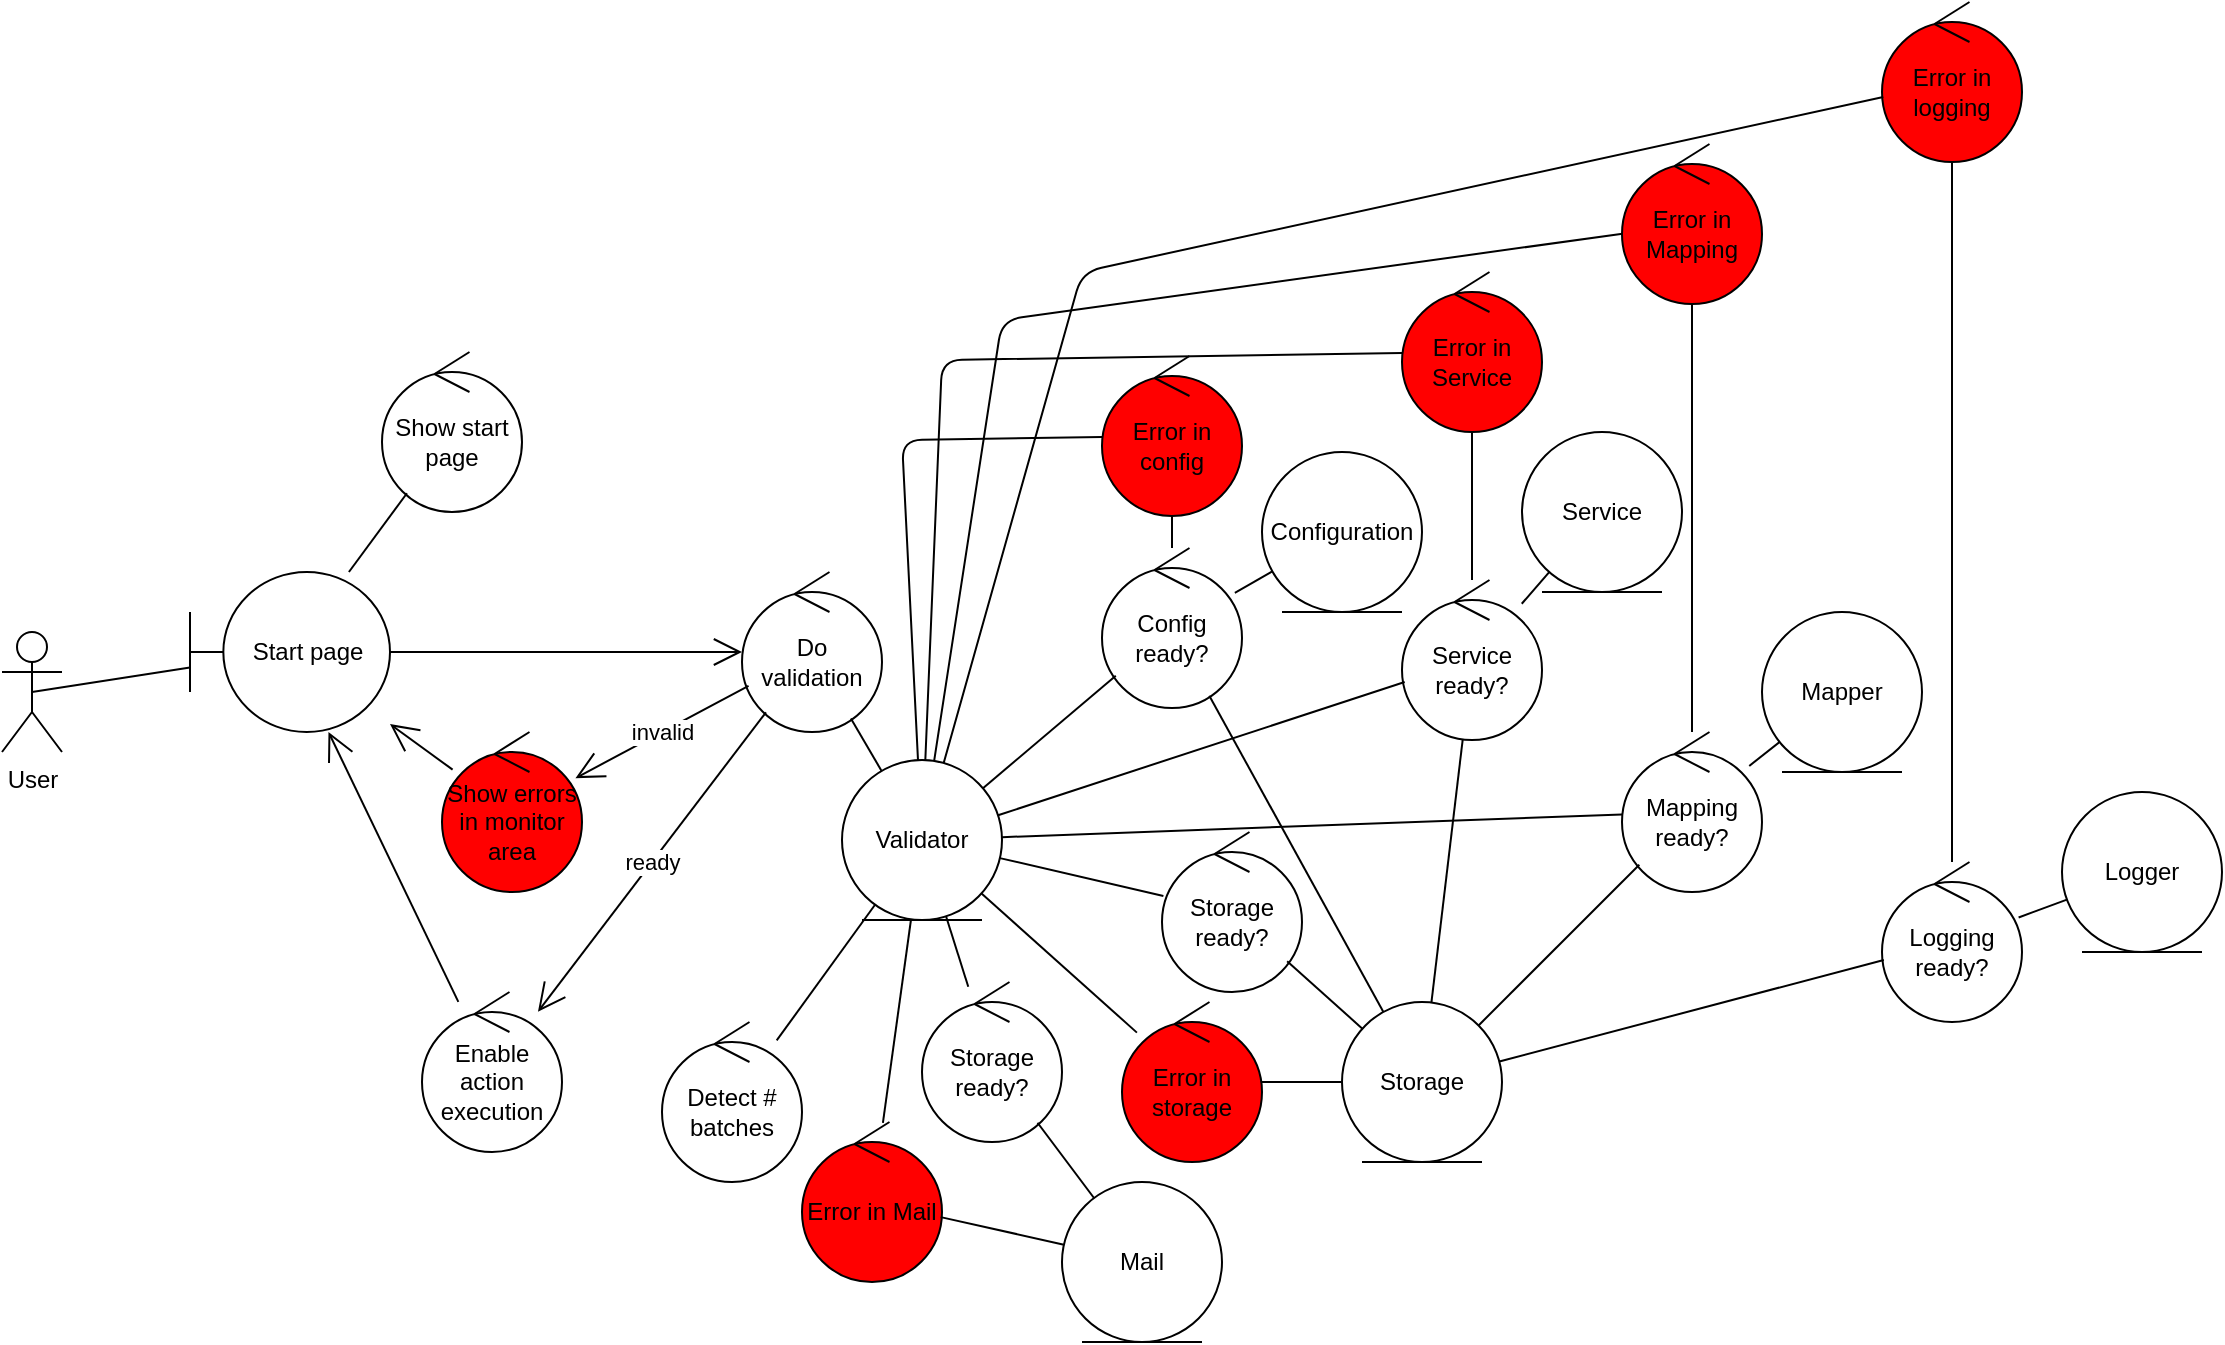 <mxfile version="12.7.7" type="device"><diagram id="dZnjKxnriLe0iqJ96v_n" name="Page-1"><mxGraphModel dx="2254" dy="1668" grid="1" gridSize="10" guides="1" tooltips="1" connect="1" arrows="1" fold="1" page="1" pageScale="1" pageWidth="1169" pageHeight="827" math="0" shadow="0"><root><mxCell id="0"/><mxCell id="1" parent="0"/><mxCell id="BB0n6d5RN3oHGZ0ceFDy-28" value="Validator" style="ellipse;shape=umlEntity;whiteSpace=wrap;html=1;labelBackgroundColor=none;fillColor=#FFFFFF;" vertex="1" parent="1"><mxGeometry x="1020" y="139" width="80" height="80" as="geometry"/></mxCell><mxCell id="BB0n6d5RN3oHGZ0ceFDy-46" value="User" style="shape=umlActor;verticalLabelPosition=bottom;labelBackgroundColor=#ffffff;verticalAlign=top;html=1;" vertex="1" parent="1"><mxGeometry x="600" y="75" width="30" height="60" as="geometry"/></mxCell><mxCell id="BB0n6d5RN3oHGZ0ceFDy-47" value="Start page" style="shape=umlBoundary;whiteSpace=wrap;html=1;" vertex="1" parent="1"><mxGeometry x="694" y="45" width="100" height="80" as="geometry"/></mxCell><mxCell id="BB0n6d5RN3oHGZ0ceFDy-48" value="" style="endArrow=none;html=1;exitX=0.5;exitY=0.5;exitDx=0;exitDy=0;exitPerimeter=0;" edge="1" parent="1" source="BB0n6d5RN3oHGZ0ceFDy-46" target="BB0n6d5RN3oHGZ0ceFDy-47"><mxGeometry relative="1" as="geometry"><mxPoint x="615" y="135" as="sourcePoint"/><mxPoint x="700" y="135" as="targetPoint"/></mxGeometry></mxCell><mxCell id="BB0n6d5RN3oHGZ0ceFDy-49" value="Show start page" style="ellipse;shape=umlControl;whiteSpace=wrap;html=1;" vertex="1" parent="1"><mxGeometry x="790" y="-65" width="70" height="80" as="geometry"/></mxCell><mxCell id="BB0n6d5RN3oHGZ0ceFDy-50" value="" style="endArrow=none;html=1;" edge="1" parent="1" source="BB0n6d5RN3oHGZ0ceFDy-49" target="BB0n6d5RN3oHGZ0ceFDy-47"><mxGeometry relative="1" as="geometry"><mxPoint x="625" y="145" as="sourcePoint"/><mxPoint x="729" y="116.04" as="targetPoint"/></mxGeometry></mxCell><mxCell id="BB0n6d5RN3oHGZ0ceFDy-51" value="Do validation" style="ellipse;shape=umlControl;whiteSpace=wrap;html=1;" vertex="1" parent="1"><mxGeometry x="970" y="45" width="70" height="80" as="geometry"/></mxCell><mxCell id="BB0n6d5RN3oHGZ0ceFDy-54" value="" style="endArrow=open;endFill=1;endSize=12;html=1;" edge="1" parent="1" source="BB0n6d5RN3oHGZ0ceFDy-47" target="BB0n6d5RN3oHGZ0ceFDy-51"><mxGeometry width="160" relative="1" as="geometry"><mxPoint x="883.97" y="21" as="sourcePoint"/><mxPoint x="1060" y="155" as="targetPoint"/></mxGeometry></mxCell><mxCell id="BB0n6d5RN3oHGZ0ceFDy-55" value="Show errors in monitor area" style="ellipse;shape=umlControl;whiteSpace=wrap;html=1;labelBackgroundColor=none;labelBorderColor=none;fillColor=#FF0000;" vertex="1" parent="1"><mxGeometry x="820" y="125" width="70" height="80" as="geometry"/></mxCell><mxCell id="BB0n6d5RN3oHGZ0ceFDy-56" value="Enable action execution" style="ellipse;shape=umlControl;whiteSpace=wrap;html=1;" vertex="1" parent="1"><mxGeometry x="810" y="255" width="70" height="80" as="geometry"/></mxCell><mxCell id="BB0n6d5RN3oHGZ0ceFDy-57" value="invalid" style="endArrow=open;endFill=1;endSize=12;html=1;" edge="1" parent="1" source="BB0n6d5RN3oHGZ0ceFDy-51" target="BB0n6d5RN3oHGZ0ceFDy-55"><mxGeometry width="160" relative="1" as="geometry"><mxPoint x="880" y="135" as="sourcePoint"/><mxPoint x="760" y="305" as="targetPoint"/></mxGeometry></mxCell><mxCell id="BB0n6d5RN3oHGZ0ceFDy-58" value="" style="endArrow=open;endFill=1;endSize=12;html=1;" edge="1" parent="1" source="BB0n6d5RN3oHGZ0ceFDy-55" target="BB0n6d5RN3oHGZ0ceFDy-47"><mxGeometry width="160" relative="1" as="geometry"><mxPoint x="600" y="305" as="sourcePoint"/><mxPoint x="812" y="115" as="targetPoint"/></mxGeometry></mxCell><mxCell id="BB0n6d5RN3oHGZ0ceFDy-59" value="ready" style="endArrow=open;endFill=1;endSize=12;html=1;" edge="1" parent="1" source="BB0n6d5RN3oHGZ0ceFDy-51" target="BB0n6d5RN3oHGZ0ceFDy-56"><mxGeometry width="160" relative="1" as="geometry"><mxPoint x="600" y="305" as="sourcePoint"/><mxPoint x="760" y="305" as="targetPoint"/></mxGeometry></mxCell><mxCell id="BB0n6d5RN3oHGZ0ceFDy-60" value="" style="endArrow=open;endFill=1;endSize=12;html=1;" edge="1" parent="1" source="BB0n6d5RN3oHGZ0ceFDy-56" target="BB0n6d5RN3oHGZ0ceFDy-47"><mxGeometry width="160" relative="1" as="geometry"><mxPoint x="600" y="355" as="sourcePoint"/><mxPoint x="760" y="355" as="targetPoint"/></mxGeometry></mxCell><mxCell id="BB0n6d5RN3oHGZ0ceFDy-61" value="" style="endArrow=none;html=1;" edge="1" parent="1" source="BB0n6d5RN3oHGZ0ceFDy-51" target="BB0n6d5RN3oHGZ0ceFDy-28"><mxGeometry relative="1" as="geometry"><mxPoint x="625" y="115" as="sourcePoint"/><mxPoint x="1099.465" y="57.575" as="targetPoint"/></mxGeometry></mxCell><mxCell id="BB0n6d5RN3oHGZ0ceFDy-63" value="Storage" style="ellipse;shape=umlEntity;whiteSpace=wrap;html=1;labelBackgroundColor=none;fillColor=#FFFFFF;" vertex="1" parent="1"><mxGeometry x="1270" y="260" width="80" height="80" as="geometry"/></mxCell><mxCell id="BB0n6d5RN3oHGZ0ceFDy-64" value="&lt;div&gt;Config ready?&lt;br&gt;&lt;/div&gt;" style="ellipse;shape=umlControl;whiteSpace=wrap;html=1;" vertex="1" parent="1"><mxGeometry x="1150" y="33" width="70" height="80" as="geometry"/></mxCell><mxCell id="BB0n6d5RN3oHGZ0ceFDy-65" value="" style="endArrow=none;html=1;" edge="1" parent="1" source="BB0n6d5RN3oHGZ0ceFDy-28" target="BB0n6d5RN3oHGZ0ceFDy-64"><mxGeometry relative="1" as="geometry"><mxPoint x="999.192" y="137.548" as="sourcePoint"/><mxPoint x="1041.295" y="148.903" as="targetPoint"/></mxGeometry></mxCell><mxCell id="BB0n6d5RN3oHGZ0ceFDy-66" value="" style="endArrow=none;html=1;" edge="1" parent="1" source="BB0n6d5RN3oHGZ0ceFDy-64" target="BB0n6d5RN3oHGZ0ceFDy-63"><mxGeometry relative="1" as="geometry"><mxPoint x="1210" y="162" as="sourcePoint"/><mxPoint x="1170.085" y="166.207" as="targetPoint"/></mxGeometry></mxCell><mxCell id="BB0n6d5RN3oHGZ0ceFDy-67" value="&lt;div&gt;Error in config&lt;/div&gt;" style="ellipse;shape=umlControl;whiteSpace=wrap;html=1;labelBackgroundColor=none;labelBorderColor=none;fillColor=#FF0000;" vertex="1" parent="1"><mxGeometry x="1150" y="-63" width="70" height="80" as="geometry"/></mxCell><mxCell id="BB0n6d5RN3oHGZ0ceFDy-68" value="" style="endArrow=none;html=1;" edge="1" parent="1" source="BB0n6d5RN3oHGZ0ceFDy-67" target="BB0n6d5RN3oHGZ0ceFDy-64"><mxGeometry relative="1" as="geometry"><mxPoint x="1130" y="49" as="sourcePoint"/><mxPoint x="1200" y="49" as="targetPoint"/></mxGeometry></mxCell><mxCell id="BB0n6d5RN3oHGZ0ceFDy-69" value="" style="endArrow=none;html=1;" edge="1" parent="1" source="BB0n6d5RN3oHGZ0ceFDy-28" target="BB0n6d5RN3oHGZ0ceFDy-67"><mxGeometry relative="1" as="geometry"><mxPoint x="1210.85" y="103.337" as="sourcePoint"/><mxPoint x="1219.15" y="84.663" as="targetPoint"/><Array as="points"><mxPoint x="1050" y="-21"/></Array></mxGeometry></mxCell><mxCell id="BB0n6d5RN3oHGZ0ceFDy-70" value="&lt;div&gt;Service ready?&lt;/div&gt;" style="ellipse;shape=umlControl;whiteSpace=wrap;html=1;" vertex="1" parent="1"><mxGeometry x="1300" y="49" width="70" height="80" as="geometry"/></mxCell><mxCell id="BB0n6d5RN3oHGZ0ceFDy-71" value="&lt;div&gt;Error in Service&lt;/div&gt;" style="ellipse;shape=umlControl;whiteSpace=wrap;html=1;labelBackgroundColor=none;labelBorderColor=none;fillColor=#FF0000;" vertex="1" parent="1"><mxGeometry x="1300" y="-105" width="70" height="80" as="geometry"/></mxCell><mxCell id="BB0n6d5RN3oHGZ0ceFDy-72" value="" style="endArrow=none;html=1;" edge="1" parent="1" source="BB0n6d5RN3oHGZ0ceFDy-70" target="BB0n6d5RN3oHGZ0ceFDy-63"><mxGeometry relative="1" as="geometry"><mxPoint x="1205.17" y="96.31" as="sourcePoint"/><mxPoint x="1214.657" y="81.549" as="targetPoint"/></mxGeometry></mxCell><mxCell id="BB0n6d5RN3oHGZ0ceFDy-73" value="" style="endArrow=none;html=1;" edge="1" parent="1" source="BB0n6d5RN3oHGZ0ceFDy-71" target="BB0n6d5RN3oHGZ0ceFDy-70"><mxGeometry relative="1" as="geometry"><mxPoint x="1244.644" y="207.734" as="sourcePoint"/><mxPoint x="1307.539" y="162.372" as="targetPoint"/></mxGeometry></mxCell><mxCell id="BB0n6d5RN3oHGZ0ceFDy-74" value="" style="endArrow=none;html=1;" edge="1" parent="1" source="BB0n6d5RN3oHGZ0ceFDy-28" target="BB0n6d5RN3oHGZ0ceFDy-71"><mxGeometry relative="1" as="geometry"><mxPoint x="1182.162" y="294.139" as="sourcePoint"/><mxPoint x="1197.635" y="263.73" as="targetPoint"/><Array as="points"><mxPoint x="1070" y="-61"/></Array></mxGeometry></mxCell><mxCell id="BB0n6d5RN3oHGZ0ceFDy-75" value="" style="endArrow=none;html=1;" edge="1" parent="1" source="BB0n6d5RN3oHGZ0ceFDy-28" target="BB0n6d5RN3oHGZ0ceFDy-70"><mxGeometry relative="1" as="geometry"><mxPoint x="1130" y="49" as="sourcePoint"/><mxPoint x="1200" y="49" as="targetPoint"/></mxGeometry></mxCell><mxCell id="BB0n6d5RN3oHGZ0ceFDy-76" value="&lt;div&gt;Mapping ready?&lt;br&gt;&lt;/div&gt;" style="ellipse;shape=umlControl;whiteSpace=wrap;html=1;" vertex="1" parent="1"><mxGeometry x="1410" y="125" width="70" height="80" as="geometry"/></mxCell><mxCell id="BB0n6d5RN3oHGZ0ceFDy-77" value="" style="endArrow=none;html=1;" edge="1" parent="1" source="BB0n6d5RN3oHGZ0ceFDy-76" target="BB0n6d5RN3oHGZ0ceFDy-63"><mxGeometry relative="1" as="geometry"><mxPoint x="1264.466" y="227.414" as="sourcePoint"/><mxPoint x="1407.719" y="122.62" as="targetPoint"/></mxGeometry></mxCell><mxCell id="BB0n6d5RN3oHGZ0ceFDy-78" value="&lt;div&gt;Error in Mapping&lt;/div&gt;" style="ellipse;shape=umlControl;whiteSpace=wrap;html=1;labelBackgroundColor=none;labelBorderColor=none;fillColor=#FF0000;" vertex="1" parent="1"><mxGeometry x="1410" y="-169" width="70" height="80" as="geometry"/></mxCell><mxCell id="BB0n6d5RN3oHGZ0ceFDy-79" value="" style="endArrow=none;html=1;" edge="1" parent="1" source="BB0n6d5RN3oHGZ0ceFDy-28" target="BB0n6d5RN3oHGZ0ceFDy-76"><mxGeometry relative="1" as="geometry"><mxPoint x="1254.433" y="415.732" as="sourcePoint"/><mxPoint x="1419.784" y="133.515" as="targetPoint"/></mxGeometry></mxCell><mxCell id="BB0n6d5RN3oHGZ0ceFDy-80" value="" style="endArrow=none;html=1;" edge="1" parent="1" source="BB0n6d5RN3oHGZ0ceFDy-28" target="BB0n6d5RN3oHGZ0ceFDy-78"><mxGeometry relative="1" as="geometry"><mxPoint x="1254.433" y="415.732" as="sourcePoint"/><mxPoint x="1419.784" y="133.515" as="targetPoint"/><Array as="points"><mxPoint x="1100" y="-81"/></Array></mxGeometry></mxCell><mxCell id="BB0n6d5RN3oHGZ0ceFDy-81" value="" style="endArrow=none;html=1;" edge="1" parent="1" source="BB0n6d5RN3oHGZ0ceFDy-78" target="BB0n6d5RN3oHGZ0ceFDy-76"><mxGeometry relative="1" as="geometry"><mxPoint x="1101.444" y="142.766" as="sourcePoint"/><mxPoint x="1214.382" y="320.177" as="targetPoint"/></mxGeometry></mxCell><mxCell id="BB0n6d5RN3oHGZ0ceFDy-82" value="Logging ready?" style="ellipse;shape=umlControl;whiteSpace=wrap;html=1;" vertex="1" parent="1"><mxGeometry x="1540" y="190" width="70" height="80" as="geometry"/></mxCell><mxCell id="BB0n6d5RN3oHGZ0ceFDy-83" value="Error in logging" style="ellipse;shape=umlControl;whiteSpace=wrap;html=1;labelBackgroundColor=none;labelBorderColor=none;fillColor=#FF0000;" vertex="1" parent="1"><mxGeometry x="1540" y="-240" width="70" height="80" as="geometry"/></mxCell><mxCell id="BB0n6d5RN3oHGZ0ceFDy-84" value="" style="endArrow=none;html=1;" edge="1" parent="1" source="BB0n6d5RN3oHGZ0ceFDy-83" target="BB0n6d5RN3oHGZ0ceFDy-82"><mxGeometry relative="1" as="geometry"><mxPoint x="1191.444" y="92.766" as="sourcePoint"/><mxPoint x="1304.382" y="270.177" as="targetPoint"/></mxGeometry></mxCell><mxCell id="BB0n6d5RN3oHGZ0ceFDy-85" value="" style="endArrow=none;html=1;" edge="1" parent="1" source="BB0n6d5RN3oHGZ0ceFDy-82" target="BB0n6d5RN3oHGZ0ceFDy-63"><mxGeometry relative="1" as="geometry"><mxPoint x="1394.209" y="198.018" as="sourcePoint"/><mxPoint x="1254.078" y="284.055" as="targetPoint"/></mxGeometry></mxCell><mxCell id="BB0n6d5RN3oHGZ0ceFDy-86" value="" style="endArrow=none;html=1;" edge="1" parent="1" source="BB0n6d5RN3oHGZ0ceFDy-28" target="BB0n6d5RN3oHGZ0ceFDy-83"><mxGeometry relative="1" as="geometry"><mxPoint x="1076.082" y="149.465" as="sourcePoint"/><mxPoint x="1390.259" y="-110.147" as="targetPoint"/><Array as="points"><mxPoint x="1140" y="-105"/></Array></mxGeometry></mxCell><mxCell id="BB0n6d5RN3oHGZ0ceFDy-88" value="Configuration" style="ellipse;shape=umlEntity;whiteSpace=wrap;html=1;labelBackgroundColor=none;fillColor=#FFFFFF;" vertex="1" parent="1"><mxGeometry x="1230" y="-15" width="80" height="80" as="geometry"/></mxCell><mxCell id="BB0n6d5RN3oHGZ0ceFDy-89" value="" style="endArrow=none;html=1;" edge="1" parent="1" source="BB0n6d5RN3oHGZ0ceFDy-64" target="BB0n6d5RN3oHGZ0ceFDy-88"><mxGeometry relative="1" as="geometry"><mxPoint x="1108.056" y="176.683" as="sourcePoint"/><mxPoint x="1311.352" y="110.012" as="targetPoint"/></mxGeometry></mxCell><mxCell id="BB0n6d5RN3oHGZ0ceFDy-90" value="Service" style="ellipse;shape=umlEntity;whiteSpace=wrap;html=1;labelBackgroundColor=none;fillColor=#FFFFFF;" vertex="1" parent="1"><mxGeometry x="1360" y="-25" width="80" height="80" as="geometry"/></mxCell><mxCell id="BB0n6d5RN3oHGZ0ceFDy-91" value="" style="endArrow=none;html=1;" edge="1" parent="1" source="BB0n6d5RN3oHGZ0ceFDy-70" target="BB0n6d5RN3oHGZ0ceFDy-90"><mxGeometry relative="1" as="geometry"><mxPoint x="1226.43" y="65.399" as="sourcePoint"/><mxPoint x="1245.17" y="54.669" as="targetPoint"/></mxGeometry></mxCell><mxCell id="BB0n6d5RN3oHGZ0ceFDy-92" value="Mapper" style="ellipse;shape=umlEntity;whiteSpace=wrap;html=1;labelBackgroundColor=none;fillColor=#FFFFFF;" vertex="1" parent="1"><mxGeometry x="1480" y="65" width="80" height="80" as="geometry"/></mxCell><mxCell id="BB0n6d5RN3oHGZ0ceFDy-93" value="" style="endArrow=none;html=1;" edge="1" parent="1" source="BB0n6d5RN3oHGZ0ceFDy-76" target="BB0n6d5RN3oHGZ0ceFDy-92"><mxGeometry relative="1" as="geometry"><mxPoint x="1369.871" y="70.856" as="sourcePoint"/><mxPoint x="1383.602" y="55.053" as="targetPoint"/></mxGeometry></mxCell><mxCell id="BB0n6d5RN3oHGZ0ceFDy-94" value="Logger" style="ellipse;shape=umlEntity;whiteSpace=wrap;html=1;labelBackgroundColor=none;fillColor=#FFFFFF;" vertex="1" parent="1"><mxGeometry x="1630" y="155" width="80" height="80" as="geometry"/></mxCell><mxCell id="BB0n6d5RN3oHGZ0ceFDy-95" value="" style="endArrow=none;html=1;" edge="1" parent="1" source="BB0n6d5RN3oHGZ0ceFDy-82" target="BB0n6d5RN3oHGZ0ceFDy-94"><mxGeometry relative="1" as="geometry"><mxPoint x="1483.509" y="151.795" as="sourcePoint"/><mxPoint x="1498.765" y="139.988" as="targetPoint"/></mxGeometry></mxCell><mxCell id="BB0n6d5RN3oHGZ0ceFDy-96" value="Detect # batches" style="ellipse;shape=umlControl;whiteSpace=wrap;html=1;" vertex="1" parent="1"><mxGeometry x="930" y="270" width="70" height="80" as="geometry"/></mxCell><mxCell id="BB0n6d5RN3oHGZ0ceFDy-97" value="" style="endArrow=none;html=1;" edge="1" parent="1" source="BB0n6d5RN3oHGZ0ceFDy-96" target="BB0n6d5RN3oHGZ0ceFDy-28"><mxGeometry relative="1" as="geometry"><mxPoint x="1100.415" y="163.021" as="sourcePoint"/><mxPoint x="1166.892" y="106.835" as="targetPoint"/></mxGeometry></mxCell><mxCell id="BB0n6d5RN3oHGZ0ceFDy-98" value="Storage ready?" style="ellipse;shape=umlControl;whiteSpace=wrap;html=1;" vertex="1" parent="1"><mxGeometry x="1180" y="175" width="70" height="80" as="geometry"/></mxCell><mxCell id="BB0n6d5RN3oHGZ0ceFDy-99" value="" style="endArrow=none;html=1;" edge="1" parent="1" source="BB0n6d5RN3oHGZ0ceFDy-28" target="BB0n6d5RN3oHGZ0ceFDy-98"><mxGeometry relative="1" as="geometry"><mxPoint x="1109.977" y="187.629" as="sourcePoint"/><mxPoint x="1420.018" y="176.272" as="targetPoint"/></mxGeometry></mxCell><mxCell id="BB0n6d5RN3oHGZ0ceFDy-100" value="" style="endArrow=none;html=1;" edge="1" parent="1" source="BB0n6d5RN3oHGZ0ceFDy-98" target="BB0n6d5RN3oHGZ0ceFDy-63"><mxGeometry relative="1" as="geometry"><mxPoint x="1107.438" y="203.086" as="sourcePoint"/><mxPoint x="1171.768" y="227.446" as="targetPoint"/></mxGeometry></mxCell><mxCell id="BB0n6d5RN3oHGZ0ceFDy-101" value="Error in storage" style="ellipse;shape=umlControl;whiteSpace=wrap;html=1;labelBackgroundColor=none;labelBorderColor=none;fillColor=#FF0000;" vertex="1" parent="1"><mxGeometry x="1160" y="260" width="70" height="80" as="geometry"/></mxCell><mxCell id="BB0n6d5RN3oHGZ0ceFDy-102" value="" style="endArrow=none;html=1;" edge="1" parent="1" source="BB0n6d5RN3oHGZ0ceFDy-101" target="BB0n6d5RN3oHGZ0ceFDy-63"><mxGeometry relative="1" as="geometry"><mxPoint x="1252.587" y="249.616" as="sourcePoint"/><mxPoint x="1290.19" y="283.328" as="targetPoint"/></mxGeometry></mxCell><mxCell id="BB0n6d5RN3oHGZ0ceFDy-103" value="" style="endArrow=none;html=1;" edge="1" parent="1" source="BB0n6d5RN3oHGZ0ceFDy-28" target="BB0n6d5RN3oHGZ0ceFDy-101"><mxGeometry relative="1" as="geometry"><mxPoint x="1108.954" y="198.089" as="sourcePoint"/><mxPoint x="1190.701" y="217.034" as="targetPoint"/></mxGeometry></mxCell><mxCell id="BB0n6d5RN3oHGZ0ceFDy-104" value="Mail" style="ellipse;shape=umlEntity;whiteSpace=wrap;html=1;labelBackgroundColor=none;fillColor=#FFFFFF;" vertex="1" parent="1"><mxGeometry x="1130" y="350" width="80" height="80" as="geometry"/></mxCell><mxCell id="BB0n6d5RN3oHGZ0ceFDy-106" value="Storage ready?" style="ellipse;shape=umlControl;whiteSpace=wrap;html=1;" vertex="1" parent="1"><mxGeometry x="1060" y="250" width="70" height="80" as="geometry"/></mxCell><mxCell id="BB0n6d5RN3oHGZ0ceFDy-108" value="" style="endArrow=none;html=1;" edge="1" parent="1" source="BB0n6d5RN3oHGZ0ceFDy-28" target="BB0n6d5RN3oHGZ0ceFDy-106"><mxGeometry relative="1" as="geometry"><mxPoint x="1099.773" y="215.712" as="sourcePoint"/><mxPoint x="1177.459" y="285.315" as="targetPoint"/></mxGeometry></mxCell><mxCell id="BB0n6d5RN3oHGZ0ceFDy-109" value="" style="endArrow=none;html=1;" edge="1" parent="1" source="BB0n6d5RN3oHGZ0ceFDy-106" target="BB0n6d5RN3oHGZ0ceFDy-104"><mxGeometry relative="1" as="geometry"><mxPoint x="1082.02" y="227.151" as="sourcePoint"/><mxPoint x="1093.134" y="262.369" as="targetPoint"/></mxGeometry></mxCell><mxCell id="BB0n6d5RN3oHGZ0ceFDy-110" value="Error in Mail" style="ellipse;shape=umlControl;whiteSpace=wrap;html=1;labelBackgroundColor=none;labelBorderColor=none;fillColor=#FF0000;" vertex="1" parent="1"><mxGeometry x="1000" y="320" width="70" height="80" as="geometry"/></mxCell><mxCell id="BB0n6d5RN3oHGZ0ceFDy-111" value="" style="endArrow=none;html=1;" edge="1" parent="1" source="BB0n6d5RN3oHGZ0ceFDy-110" target="BB0n6d5RN3oHGZ0ceFDy-104"><mxGeometry relative="1" as="geometry"><mxPoint x="1123.55" y="333.92" as="sourcePoint"/><mxPoint x="1140.723" y="364.951" as="targetPoint"/></mxGeometry></mxCell><mxCell id="BB0n6d5RN3oHGZ0ceFDy-112" value="" style="endArrow=none;html=1;" edge="1" parent="1" source="BB0n6d5RN3oHGZ0ceFDy-28" target="BB0n6d5RN3oHGZ0ceFDy-110"><mxGeometry relative="1" as="geometry"><mxPoint x="1079.363" y="377.596" as="sourcePoint"/><mxPoint x="1140.953" y="391.323" as="targetPoint"/></mxGeometry></mxCell></root></mxGraphModel></diagram></mxfile>